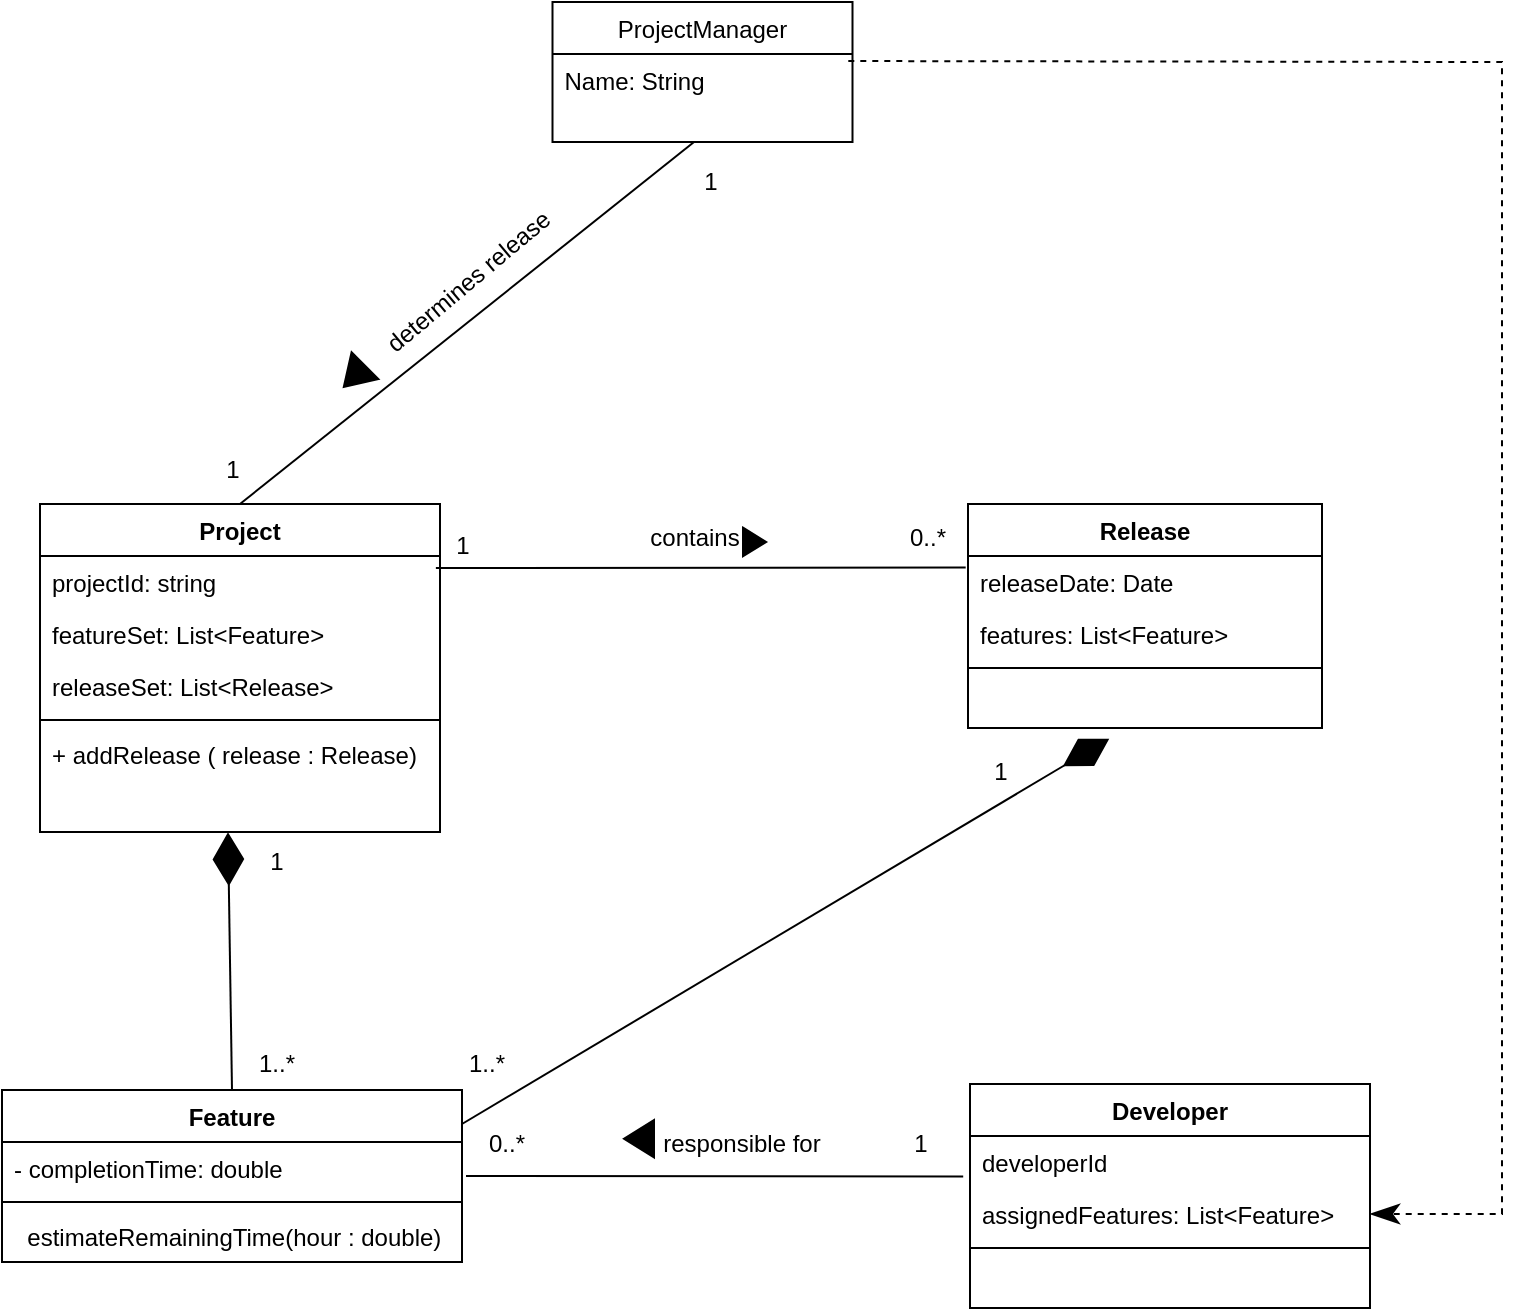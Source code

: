 <mxfile version="13.9.9" type="device"><diagram id="yMETB9rbe7atfTpHWPPX" name="Page-1"><mxGraphModel dx="1093" dy="1560" grid="1" gridSize="10" guides="1" tooltips="1" connect="1" arrows="1" fold="1" page="1" pageScale="1" pageWidth="1100" pageHeight="850" math="0" shadow="0"><root><mxCell id="0"/><mxCell id="1" parent="0"/><mxCell id="RlDDM6Z1X-FkQpu-RSYO-1" value="Project" style="swimlane;fontStyle=1;align=center;verticalAlign=top;childLayout=stackLayout;horizontal=1;startSize=26;horizontalStack=0;resizeParent=1;resizeParentMax=0;resizeLast=0;collapsible=1;marginBottom=0;" vertex="1" parent="1"><mxGeometry x="199" y="-559" width="200" height="164" as="geometry"/></mxCell><mxCell id="RlDDM6Z1X-FkQpu-RSYO-2" value="projectId: string" style="text;strokeColor=none;fillColor=none;align=left;verticalAlign=top;spacingLeft=4;spacingRight=4;overflow=hidden;rotatable=0;points=[[0,0.5],[1,0.5]];portConstraint=eastwest;" vertex="1" parent="RlDDM6Z1X-FkQpu-RSYO-1"><mxGeometry y="26" width="200" height="26" as="geometry"/></mxCell><mxCell id="RlDDM6Z1X-FkQpu-RSYO-5" value="featureSet: List&lt;Feature&gt;" style="text;strokeColor=none;fillColor=none;align=left;verticalAlign=top;spacingLeft=4;spacingRight=4;overflow=hidden;rotatable=0;points=[[0,0.5],[1,0.5]];portConstraint=eastwest;" vertex="1" parent="RlDDM6Z1X-FkQpu-RSYO-1"><mxGeometry y="52" width="200" height="26" as="geometry"/></mxCell><mxCell id="RlDDM6Z1X-FkQpu-RSYO-6" value="releaseSet: List&lt;Release&gt;" style="text;strokeColor=none;fillColor=none;align=left;verticalAlign=top;spacingLeft=4;spacingRight=4;overflow=hidden;rotatable=0;points=[[0,0.5],[1,0.5]];portConstraint=eastwest;" vertex="1" parent="RlDDM6Z1X-FkQpu-RSYO-1"><mxGeometry y="78" width="200" height="26" as="geometry"/></mxCell><mxCell id="RlDDM6Z1X-FkQpu-RSYO-3" value="" style="line;strokeWidth=1;fillColor=none;align=left;verticalAlign=middle;spacingTop=-1;spacingLeft=3;spacingRight=3;rotatable=0;labelPosition=right;points=[];portConstraint=eastwest;" vertex="1" parent="RlDDM6Z1X-FkQpu-RSYO-1"><mxGeometry y="104" width="200" height="8" as="geometry"/></mxCell><mxCell id="RlDDM6Z1X-FkQpu-RSYO-116" value="+ addRelease ( release : Release)" style="text;strokeColor=none;fillColor=none;align=left;verticalAlign=top;spacingLeft=4;spacingRight=4;overflow=hidden;rotatable=0;points=[[0,0.5],[1,0.5]];portConstraint=eastwest;" vertex="1" parent="RlDDM6Z1X-FkQpu-RSYO-1"><mxGeometry y="112" width="200" height="26" as="geometry"/></mxCell><mxCell id="RlDDM6Z1X-FkQpu-RSYO-4" value="                  " style="text;strokeColor=none;fillColor=none;align=left;verticalAlign=top;spacingLeft=4;spacingRight=4;overflow=hidden;rotatable=0;points=[[0,0.5],[1,0.5]];portConstraint=eastwest;" vertex="1" parent="RlDDM6Z1X-FkQpu-RSYO-1"><mxGeometry y="138" width="200" height="26" as="geometry"/></mxCell><mxCell id="RlDDM6Z1X-FkQpu-RSYO-7" value="Release" style="swimlane;fontStyle=1;align=center;verticalAlign=top;childLayout=stackLayout;horizontal=1;startSize=26;horizontalStack=0;resizeParent=1;resizeParentMax=0;resizeLast=0;collapsible=1;marginBottom=0;" vertex="1" parent="1"><mxGeometry x="663" y="-559" width="177" height="112" as="geometry"/></mxCell><mxCell id="RlDDM6Z1X-FkQpu-RSYO-8" value="releaseDate: Date" style="text;strokeColor=none;fillColor=none;align=left;verticalAlign=top;spacingLeft=4;spacingRight=4;overflow=hidden;rotatable=0;points=[[0,0.5],[1,0.5]];portConstraint=eastwest;" vertex="1" parent="RlDDM6Z1X-FkQpu-RSYO-7"><mxGeometry y="26" width="177" height="26" as="geometry"/></mxCell><mxCell id="RlDDM6Z1X-FkQpu-RSYO-9" value="features: List&lt;Feature&gt;" style="text;strokeColor=none;fillColor=none;align=left;verticalAlign=top;spacingLeft=4;spacingRight=4;overflow=hidden;rotatable=0;points=[[0,0.5],[1,0.5]];portConstraint=eastwest;" vertex="1" parent="RlDDM6Z1X-FkQpu-RSYO-7"><mxGeometry y="52" width="177" height="26" as="geometry"/></mxCell><mxCell id="RlDDM6Z1X-FkQpu-RSYO-11" value="" style="line;strokeWidth=1;fillColor=none;align=left;verticalAlign=middle;spacingTop=-1;spacingLeft=3;spacingRight=3;rotatable=0;labelPosition=right;points=[];portConstraint=eastwest;" vertex="1" parent="RlDDM6Z1X-FkQpu-RSYO-7"><mxGeometry y="78" width="177" height="8" as="geometry"/></mxCell><mxCell id="RlDDM6Z1X-FkQpu-RSYO-12" value=" " style="text;strokeColor=none;fillColor=none;align=left;verticalAlign=top;spacingLeft=4;spacingRight=4;overflow=hidden;rotatable=0;points=[[0,0.5],[1,0.5]];portConstraint=eastwest;" vertex="1" parent="RlDDM6Z1X-FkQpu-RSYO-7"><mxGeometry y="86" width="177" height="26" as="geometry"/></mxCell><mxCell id="RlDDM6Z1X-FkQpu-RSYO-13" value="Developer" style="swimlane;fontStyle=1;align=center;verticalAlign=top;childLayout=stackLayout;horizontal=1;startSize=26;horizontalStack=0;resizeParent=1;resizeParentMax=0;resizeLast=0;collapsible=1;marginBottom=0;" vertex="1" parent="1"><mxGeometry x="664" y="-269" width="200" height="112" as="geometry"/></mxCell><mxCell id="RlDDM6Z1X-FkQpu-RSYO-16" value="developerId" style="text;strokeColor=none;fillColor=none;align=left;verticalAlign=top;spacingLeft=4;spacingRight=4;overflow=hidden;rotatable=0;points=[[0,0.5],[1,0.5]];portConstraint=eastwest;" vertex="1" parent="RlDDM6Z1X-FkQpu-RSYO-13"><mxGeometry y="26" width="200" height="26" as="geometry"/></mxCell><mxCell id="RlDDM6Z1X-FkQpu-RSYO-15" value="assignedFeatures: List&lt;Feature&gt;" style="text;strokeColor=none;fillColor=none;align=left;verticalAlign=top;spacingLeft=4;spacingRight=4;overflow=hidden;rotatable=0;points=[[0,0.5],[1,0.5]];portConstraint=eastwest;" vertex="1" parent="RlDDM6Z1X-FkQpu-RSYO-13"><mxGeometry y="52" width="200" height="26" as="geometry"/></mxCell><mxCell id="RlDDM6Z1X-FkQpu-RSYO-17" value="" style="line;strokeWidth=1;fillColor=none;align=left;verticalAlign=middle;spacingTop=-1;spacingLeft=3;spacingRight=3;rotatable=0;labelPosition=right;points=[];portConstraint=eastwest;" vertex="1" parent="RlDDM6Z1X-FkQpu-RSYO-13"><mxGeometry y="78" width="200" height="8" as="geometry"/></mxCell><mxCell id="RlDDM6Z1X-FkQpu-RSYO-18" value="                  " style="text;strokeColor=none;fillColor=none;align=left;verticalAlign=top;spacingLeft=4;spacingRight=4;overflow=hidden;rotatable=0;points=[[0,0.5],[1,0.5]];portConstraint=eastwest;" vertex="1" parent="RlDDM6Z1X-FkQpu-RSYO-13"><mxGeometry y="86" width="200" height="26" as="geometry"/></mxCell><mxCell id="RlDDM6Z1X-FkQpu-RSYO-25" value="Feature" style="swimlane;fontStyle=1;align=center;verticalAlign=top;childLayout=stackLayout;horizontal=1;startSize=26;horizontalStack=0;resizeParent=1;resizeParentMax=0;resizeLast=0;collapsible=1;marginBottom=0;" vertex="1" parent="1"><mxGeometry x="180" y="-266" width="230" height="86" as="geometry"/></mxCell><mxCell id="RlDDM6Z1X-FkQpu-RSYO-27" value="- completionTime: double" style="text;strokeColor=none;fillColor=none;align=left;verticalAlign=top;spacingLeft=4;spacingRight=4;overflow=hidden;rotatable=0;points=[[0,0.5],[1,0.5]];portConstraint=eastwest;" vertex="1" parent="RlDDM6Z1X-FkQpu-RSYO-25"><mxGeometry y="26" width="230" height="26" as="geometry"/></mxCell><mxCell id="RlDDM6Z1X-FkQpu-RSYO-28" value="" style="line;strokeWidth=1;fillColor=none;align=left;verticalAlign=middle;spacingTop=-1;spacingLeft=3;spacingRight=3;rotatable=0;labelPosition=right;points=[];portConstraint=eastwest;" vertex="1" parent="RlDDM6Z1X-FkQpu-RSYO-25"><mxGeometry y="52" width="230" height="8" as="geometry"/></mxCell><mxCell id="RlDDM6Z1X-FkQpu-RSYO-29" value="  estimateRemainingTime(hour : double)" style="text;strokeColor=none;fillColor=none;align=left;verticalAlign=top;spacingLeft=4;spacingRight=4;overflow=hidden;rotatable=0;points=[[0,0.5],[1,0.5]];portConstraint=eastwest;" vertex="1" parent="RlDDM6Z1X-FkQpu-RSYO-25"><mxGeometry y="60" width="230" height="26" as="geometry"/></mxCell><mxCell id="RlDDM6Z1X-FkQpu-RSYO-47" value="" style="group" vertex="1" connectable="0" parent="1"><mxGeometry x="390" y="-552" width="273" height="26" as="geometry"/></mxCell><mxCell id="RlDDM6Z1X-FkQpu-RSYO-48" value="" style="verticalLabelPosition=bottom;verticalAlign=top;html=1;shape=mxgraph.basic.acute_triangle;dx=0.5;fillColor=#000000;direction=south;" vertex="1" parent="RlDDM6Z1X-FkQpu-RSYO-47"><mxGeometry x="160.505" y="4.855" width="11.568" height="14.29" as="geometry"/></mxCell><mxCell id="RlDDM6Z1X-FkQpu-RSYO-49" value="" style="group" vertex="1" connectable="0" parent="RlDDM6Z1X-FkQpu-RSYO-47"><mxGeometry width="273" height="26" as="geometry"/></mxCell><mxCell id="RlDDM6Z1X-FkQpu-RSYO-50" value="" style="endArrow=none;html=1;entryX=-0.005;entryY=-0.008;entryDx=0;entryDy=0;entryPerimeter=0;" edge="1" parent="RlDDM6Z1X-FkQpu-RSYO-49"><mxGeometry width="50" height="50" relative="1" as="geometry"><mxPoint x="6.941" y="25" as="sourcePoint"/><mxPoint x="271.843" y="24.792" as="targetPoint"/></mxGeometry></mxCell><mxCell id="RlDDM6Z1X-FkQpu-RSYO-89" value="contains" style="text;html=1;strokeColor=none;fillColor=none;align=center;verticalAlign=middle;whiteSpace=wrap;rounded=0;" vertex="1" parent="RlDDM6Z1X-FkQpu-RSYO-49"><mxGeometry x="116.051" width="40.899" height="20" as="geometry"/></mxCell><mxCell id="RlDDM6Z1X-FkQpu-RSYO-102" value="0..*" style="text;html=1;strokeColor=none;fillColor=none;align=center;verticalAlign=middle;whiteSpace=wrap;rounded=0;" vertex="1" parent="RlDDM6Z1X-FkQpu-RSYO-49"><mxGeometry x="230.051" width="46.271" height="20" as="geometry"/></mxCell><mxCell id="RlDDM6Z1X-FkQpu-RSYO-51" value="1" style="text;html=1;strokeColor=none;fillColor=none;align=center;verticalAlign=middle;whiteSpace=wrap;rounded=0;" vertex="1" parent="1"><mxGeometry x="295" y="-390" width="45.254" height="20" as="geometry"/></mxCell><mxCell id="RlDDM6Z1X-FkQpu-RSYO-86" value="" style="endArrow=none;html=1;exitX=1;exitY=0.5;exitDx=0;exitDy=0;entryX=-0.027;entryY=-0.223;entryDx=0;entryDy=0;entryPerimeter=0;" edge="1" parent="1"><mxGeometry width="50" height="50" relative="1" as="geometry"><mxPoint x="412" y="-223" as="sourcePoint"/><mxPoint x="660.6" y="-222.798" as="targetPoint"/></mxGeometry></mxCell><mxCell id="RlDDM6Z1X-FkQpu-RSYO-87" value="responsible for" style="text;html=1;strokeColor=none;fillColor=none;align=center;verticalAlign=middle;whiteSpace=wrap;rounded=0;" vertex="1" parent="1"><mxGeometry x="505" y="-249" width="90" height="20" as="geometry"/></mxCell><mxCell id="RlDDM6Z1X-FkQpu-RSYO-92" value="1" style="text;html=1;strokeColor=none;fillColor=none;align=center;verticalAlign=middle;whiteSpace=wrap;rounded=0;" vertex="1" parent="1"><mxGeometry x="386.42" y="-548" width="49.153" height="20" as="geometry"/></mxCell><mxCell id="RlDDM6Z1X-FkQpu-RSYO-52" value="1..*" style="text;html=1;strokeColor=none;fillColor=none;align=center;verticalAlign=middle;whiteSpace=wrap;rounded=0;" vertex="1" parent="1"><mxGeometry x="294.995" y="-289" width="45.254" height="20" as="geometry"/></mxCell><mxCell id="RlDDM6Z1X-FkQpu-RSYO-95" value="1..*" style="text;html=1;strokeColor=none;fillColor=none;align=center;verticalAlign=middle;whiteSpace=wrap;rounded=0;" vertex="1" parent="1"><mxGeometry x="399.995" y="-289" width="45.254" height="20" as="geometry"/></mxCell><mxCell id="RlDDM6Z1X-FkQpu-RSYO-97" value="1" style="text;html=1;strokeColor=none;fillColor=none;align=center;verticalAlign=middle;whiteSpace=wrap;rounded=0;" vertex="1" parent="1"><mxGeometry x="657" y="-435" width="45.254" height="20" as="geometry"/></mxCell><mxCell id="RlDDM6Z1X-FkQpu-RSYO-99" value="0..*" style="text;html=1;strokeColor=none;fillColor=none;align=center;verticalAlign=middle;whiteSpace=wrap;rounded=0;" vertex="1" parent="1"><mxGeometry x="409.995" y="-249" width="45.254" height="20" as="geometry"/></mxCell><mxCell id="RlDDM6Z1X-FkQpu-RSYO-100" value="1" style="text;html=1;strokeColor=none;fillColor=none;align=center;verticalAlign=middle;whiteSpace=wrap;rounded=0;" vertex="1" parent="1"><mxGeometry x="616.75" y="-249" width="45.254" height="20" as="geometry"/></mxCell><mxCell id="RlDDM6Z1X-FkQpu-RSYO-101" value="" style="endArrow=diamondThin;endFill=1;endSize=24;html=1;entryX=0.399;entryY=1.205;entryDx=0;entryDy=0;entryPerimeter=0;exitX=0;exitY=0;exitDx=0;exitDy=0;" edge="1" parent="1" source="RlDDM6Z1X-FkQpu-RSYO-99" target="RlDDM6Z1X-FkQpu-RSYO-12"><mxGeometry width="160" relative="1" as="geometry"><mxPoint x="420" y="-259" as="sourcePoint"/><mxPoint x="580" y="-259" as="targetPoint"/></mxGeometry></mxCell><mxCell id="RlDDM6Z1X-FkQpu-RSYO-107" value="" style="endArrow=diamondThin;endFill=1;endSize=24;html=1;entryX=0.47;entryY=1.004;entryDx=0;entryDy=0;entryPerimeter=0;exitX=0.5;exitY=0;exitDx=0;exitDy=0;" edge="1" parent="1" source="RlDDM6Z1X-FkQpu-RSYO-25" target="RlDDM6Z1X-FkQpu-RSYO-4"><mxGeometry width="160" relative="1" as="geometry"><mxPoint x="169.995" y="-203.33" as="sourcePoint"/><mxPoint x="493.623" y="-396.0" as="targetPoint"/></mxGeometry></mxCell><mxCell id="RlDDM6Z1X-FkQpu-RSYO-108" value="" style="verticalLabelPosition=bottom;verticalAlign=top;html=1;shape=mxgraph.basic.acute_triangle;dx=0.5;direction=north;fillColor=#000000;" vertex="1" parent="1"><mxGeometry x="491" y="-251" width="15" height="18.75" as="geometry"/></mxCell><mxCell id="RlDDM6Z1X-FkQpu-RSYO-109" value="ProjectManager" style="swimlane;fontStyle=0;childLayout=stackLayout;horizontal=1;startSize=26;fillColor=none;horizontalStack=0;resizeParent=1;resizeParentMax=0;resizeLast=0;collapsible=1;marginBottom=0;" vertex="1" parent="1"><mxGeometry x="455.25" y="-810" width="150" height="70" as="geometry"/></mxCell><mxCell id="RlDDM6Z1X-FkQpu-RSYO-110" value="Name: String" style="text;strokeColor=none;fillColor=none;align=left;verticalAlign=top;spacingLeft=4;spacingRight=4;overflow=hidden;rotatable=0;points=[[0,0.5],[1,0.5]];portConstraint=eastwest;" vertex="1" parent="RlDDM6Z1X-FkQpu-RSYO-109"><mxGeometry y="26" width="150" height="44" as="geometry"/></mxCell><mxCell id="RlDDM6Z1X-FkQpu-RSYO-111" value="" style="endArrow=none;html=1;exitX=0.5;exitY=0;exitDx=0;exitDy=0;" edge="1" parent="1" source="RlDDM6Z1X-FkQpu-RSYO-1"><mxGeometry width="50" height="50" relative="1" as="geometry"><mxPoint x="560" y="-600" as="sourcePoint"/><mxPoint x="526" y="-740" as="targetPoint"/></mxGeometry></mxCell><mxCell id="RlDDM6Z1X-FkQpu-RSYO-112" value="determines release" style="text;html=1;strokeColor=none;fillColor=none;align=center;verticalAlign=middle;whiteSpace=wrap;rounded=0;rotation=-40;" vertex="1" parent="1"><mxGeometry x="360.71" y="-680" width="105" height="20" as="geometry"/></mxCell><mxCell id="RlDDM6Z1X-FkQpu-RSYO-113" value="" style="triangle;whiteSpace=wrap;html=1;fillColor=#000000;rotation=-225;" vertex="1" parent="1"><mxGeometry x="348.71" y="-632.34" width="15" height="19" as="geometry"/></mxCell><mxCell id="RlDDM6Z1X-FkQpu-RSYO-114" value="1" style="text;html=1;strokeColor=none;fillColor=none;align=center;verticalAlign=middle;whiteSpace=wrap;rounded=0;" vertex="1" parent="1"><mxGeometry x="271" y="-586" width="49.153" height="20" as="geometry"/></mxCell><mxCell id="RlDDM6Z1X-FkQpu-RSYO-115" value="1" style="text;html=1;strokeColor=none;fillColor=none;align=center;verticalAlign=middle;whiteSpace=wrap;rounded=0;" vertex="1" parent="1"><mxGeometry x="510" y="-730" width="49.153" height="20" as="geometry"/></mxCell><mxCell id="RlDDM6Z1X-FkQpu-RSYO-119" value="" style="endArrow=classicThin;dashed=1;endFill=1;endSize=12;html=1;exitX=0.986;exitY=0.08;exitDx=0;exitDy=0;exitPerimeter=0;entryX=1;entryY=0.5;entryDx=0;entryDy=0;rounded=0;" edge="1" parent="1" source="RlDDM6Z1X-FkQpu-RSYO-110" target="RlDDM6Z1X-FkQpu-RSYO-15"><mxGeometry width="160" relative="1" as="geometry"><mxPoint x="850" y="-720" as="sourcePoint"/><mxPoint x="1010" y="-720" as="targetPoint"/><Array as="points"><mxPoint x="930" y="-780"/><mxPoint x="930" y="-204"/></Array></mxGeometry></mxCell></root></mxGraphModel></diagram></mxfile>